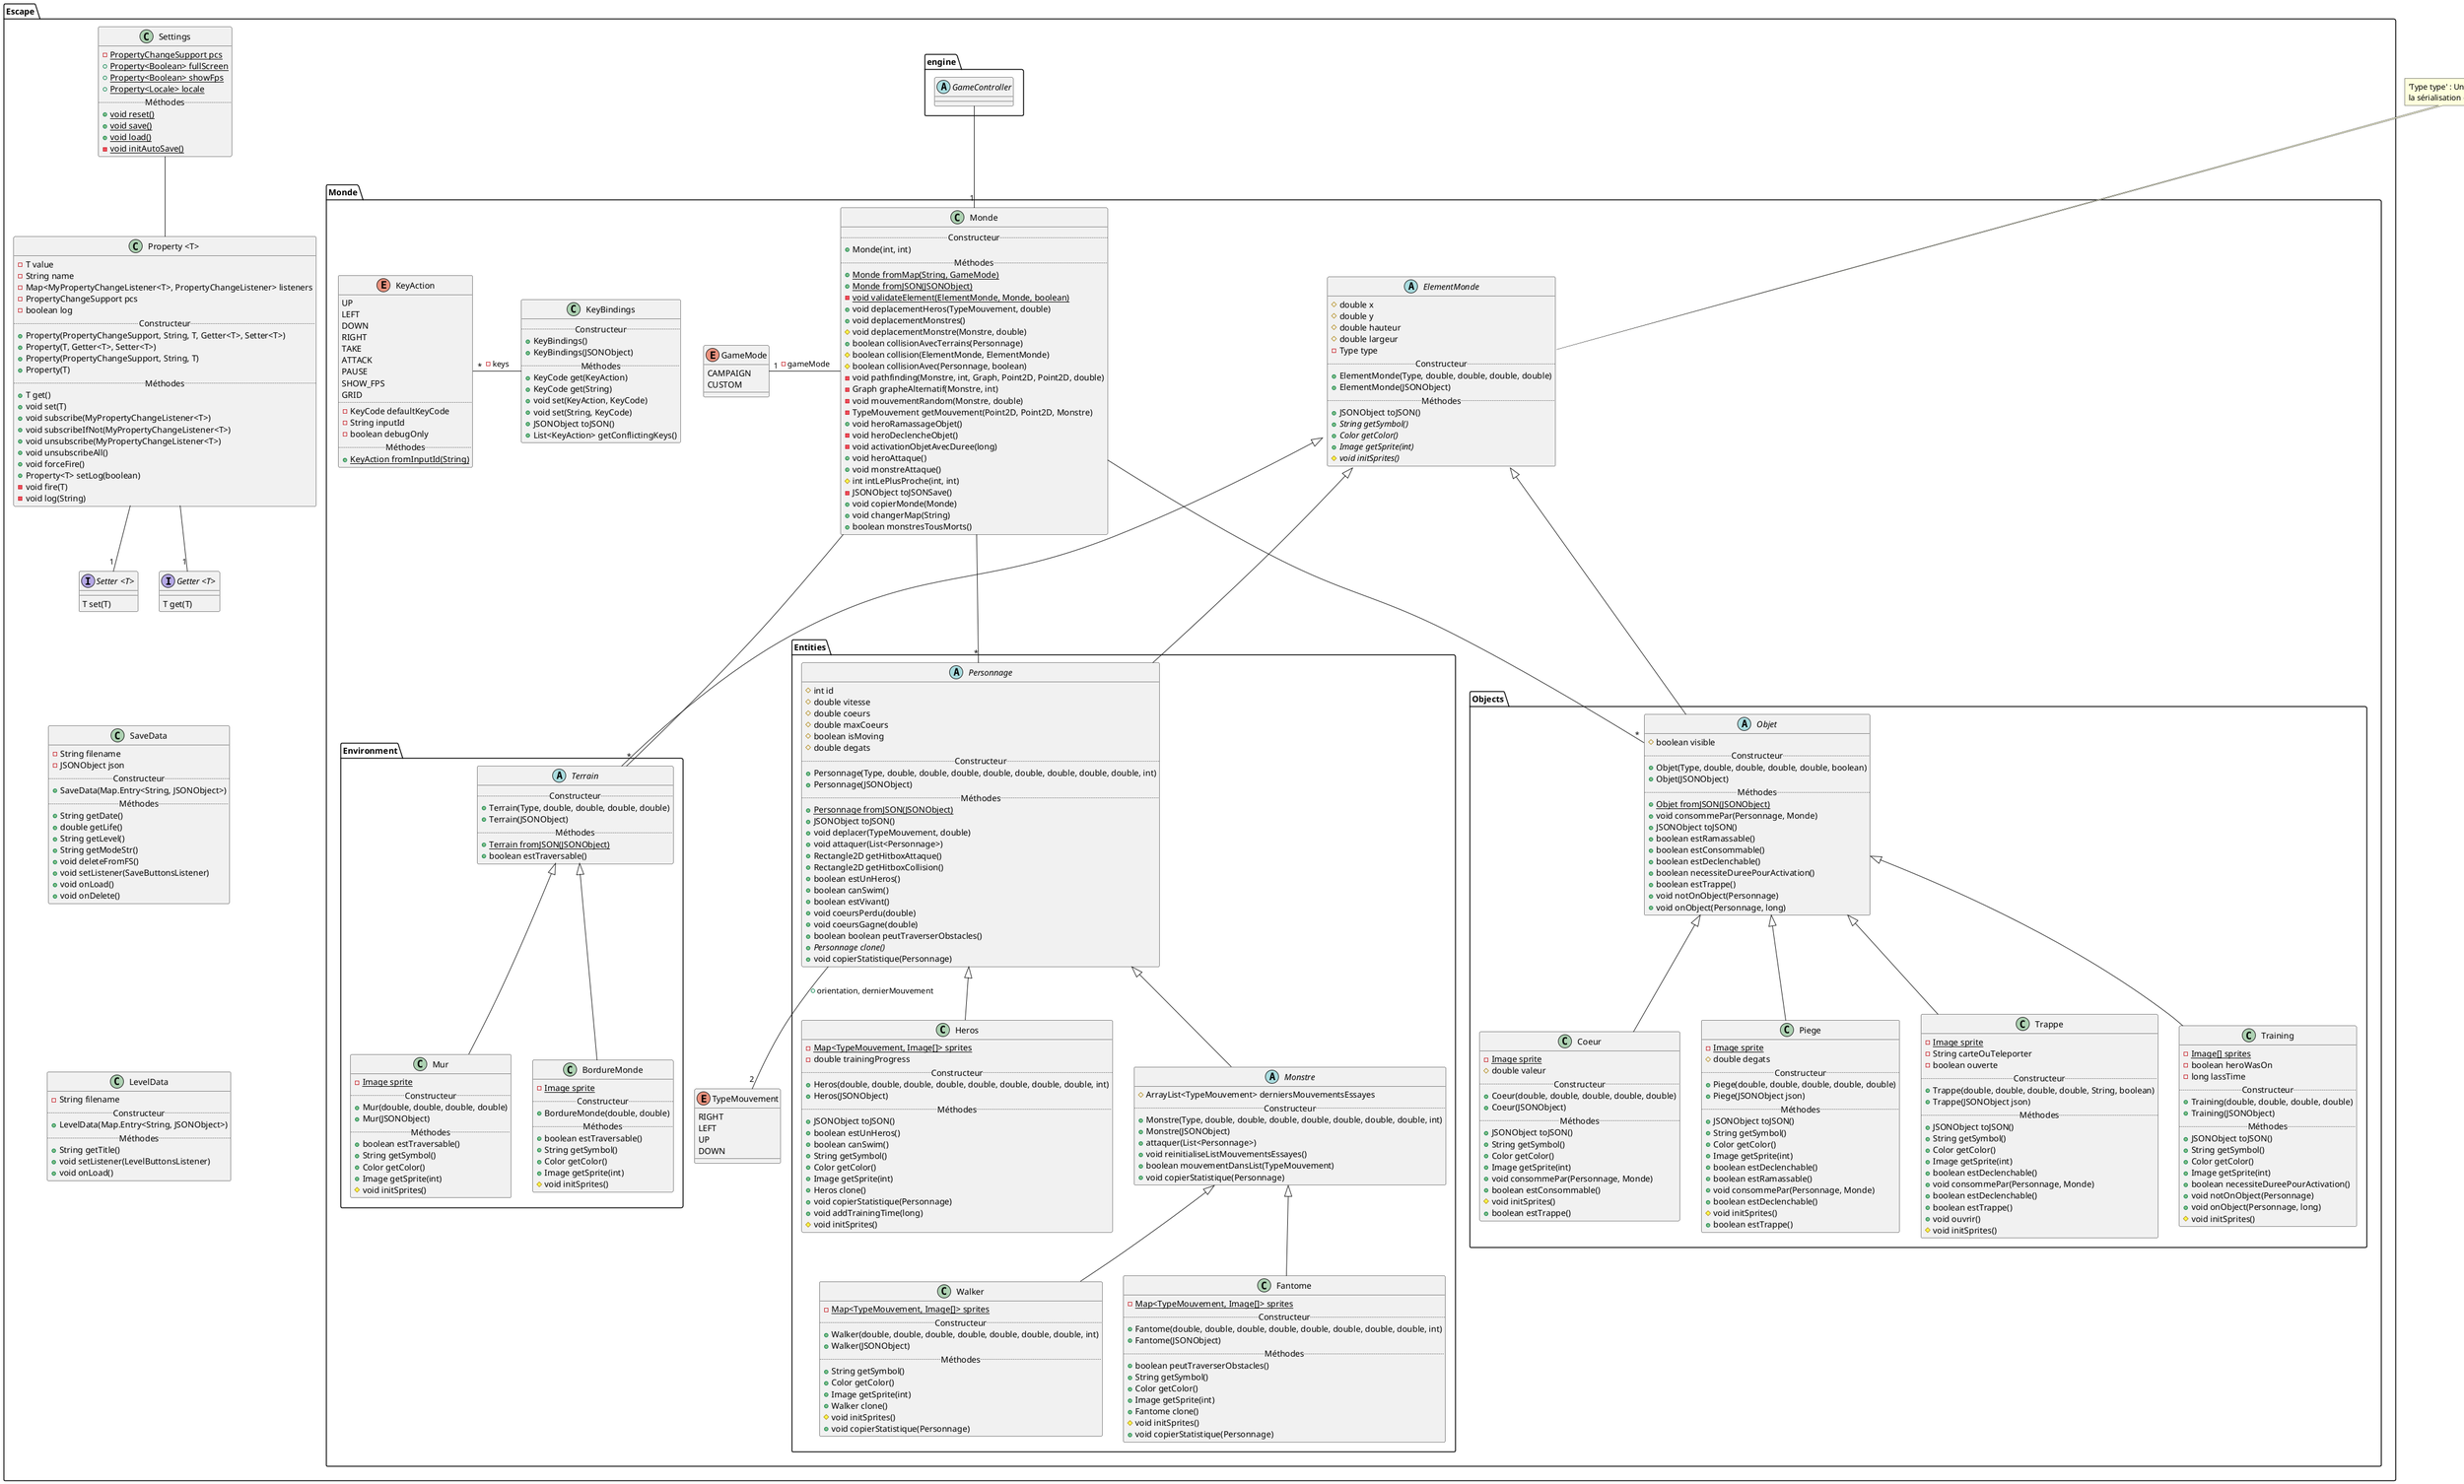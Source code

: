 @startuml
package Escape {
    package Monde {
        enum TypeMouvement{
            RIGHT
            LEFT
            UP
            DOWN
        }

        enum GameMode {
            CAMPAIGN
            CUSTOM
        }

        enum KeyAction {
            UP
            LEFT
            DOWN
            RIGHT
            TAKE
            ATTACK
            PAUSE
            SHOW_FPS
            GRID
            ..
            - KeyCode defaultKeyCode
            - String inputId
            - boolean debugOnly
            ..Méthodes..
            + {static} KeyAction fromInputId(String)
        }

        class KeyBindings {
            ..Constructeur..
            + KeyBindings()
            + KeyBindings(JSONObject)
            ..Méthodes..
            + KeyCode get(KeyAction)
            + KeyCode get(String)
            + void set(KeyAction, KeyCode)
            + void set(String, KeyCode)
            + JSONObject toJSON()
            + List<KeyAction> getConflictingKeys()
        }

        abstract class ElementMonde {
            # double x
            # double y
            # double hauteur
            # double largeur
            - Type type
            ..Constructeur..
            + ElementMonde(Type, double, double, double, double)
            + ElementMonde(JSONObject)
            ..Méthodes..
            + JSONObject toJSON()
            + {abstract} String getSymbol()
            + {abstract} Color getColor()
            + {abstract} Image getSprite(int)
            # {abstract} void initSprites()
        }

        package Environment {
            abstract class Terrain {
                ..Constructeur..
                + Terrain(Type, double, double, double, double)
                + Terrain(JSONObject)
                ..Méthodes..
                + {static} Terrain fromJSON(JSONObject)
                + boolean estTraversable()
            }

            class Mur extends Terrain {
                - {static} Image sprite
                ..Constructeur..
                + Mur(double, double, double, double)
                + Mur(JSONObject)
                ..Méthodes..
                + boolean estTraversable()
                + String getSymbol()
                + Color getColor()
                + Image getSprite(int)
                # void initSprites()
            }

            class BordureMonde extends Terrain {
                - {static} Image sprite
                ..Constructeur..
                + BordureMonde(double, double)
                ..Méthodes..
                + boolean estTraversable()
                + String getSymbol()
                + Color getColor()
                + Image getSprite(int)
                # void initSprites()
            }
        }

        package Entities {
            abstract class Personnage {
                # int id
                # double vitesse
                # double coeurs
                # double maxCoeurs
                # boolean isMoving
                # double degats
                ..Constructeur..
                + Personnage(Type, double, double, double, double, double, double, double, double, int)
                + Personnage(JSONObject)
                ..Méthodes..
                + {static} Personnage fromJSON(JSONObject)
                + JSONObject toJSON()
                + void deplacer(TypeMouvement, double)
                + void attaquer(List<Personnage>)
                + Rectangle2D getHitboxAttaque()
                + Rectangle2D getHitboxCollision()
                + boolean estUnHeros()
                + boolean canSwim()
                + boolean estVivant()
                + void coeursPerdu(double)
                + void coeursGagne(double)
                + boolean boolean peutTraverserObstacles()
                + {abstract} Personnage clone()
                + void copierStatistique(Personnage)
            }

            class Heros extends Personnage {
                - {static} Map<TypeMouvement, Image[]> sprites
                - double trainingProgress
                ..Constructeur..
                + Heros(double, double, double, double, double, double, double, double, int)
                + Heros(JSONObject)
                ..Méthodes..
                + JSONObject toJSON()
                + boolean estUnHeros()
                + boolean canSwim()
                + String getSymbol()
                + Color getColor()
                + Image getSprite(int)
                + Heros clone()
                + void copierStatistique(Personnage)
                + void addTrainingTime(long)
                # void initSprites()
            }

            abstract class Monstre extends Personnage {
                # ArrayList<TypeMouvement> derniersMouvementsEssayes
                ..Constructeur..
                + Monstre(Type, double, double, double, double, double, double, double, int)
                + Monstre(JSONObject)
                + attaquer(List<Personnage>)
                + void reinitialiseListMouvementsEssayes()
                + boolean mouvementDansList(TypeMouvement)
                + void copierStatistique(Personnage)
            }

            class Walker extends Monstre {
                - {static} Map<TypeMouvement, Image[]> sprites
                ..Constructeur..
                + Walker(double, double, double, double, double, double, double, int)
                + Walker(JSONObject)
                ..Méthodes..
                + String getSymbol()
                + Color getColor()
                + Image getSprite(int)
                + Walker clone()
                # void initSprites()
                + void copierStatistique(Personnage)
            }

            class Fantome extends Monstre {
                - {static} Map<TypeMouvement, Image[]> sprites
                ..Constructeur..
                + Fantome(double, double, double, double, double, double, double, double, int)
                + Fantome(JSONObject)
                ..Méthodes..
                + boolean peutTraverserObstacles()
                + String getSymbol()
                + Color getColor()
                + Image getSprite(int)
                + Fantome clone()
                # void initSprites()
                + void copierStatistique(Personnage)
            }
        }
        package Objects {
            abstract class Objet {
                # boolean visible
                ..Constructeur..
                + Objet(Type, double, double, double, double, boolean)
                + Objet(JSONObject)
                ..Méthodes..
                + {static} Objet fromJSON(JSONObject)
                + void consommePar(Personnage, Monde)
                + JSONObject toJSON()
                + boolean estRamassable()
                + boolean estConsommable()
                + boolean estDeclenchable()
                + boolean necessiteDureePourActivation()
                + boolean estTrappe()
                + void notOnObject(Personnage)
                + void onObject(Personnage, long)
            }

            class Coeur extends Objet {
                - {static} Image sprite
                # double valeur
                ..Constructeur..
                + Coeur(double, double, double, double, double)
                + Coeur(JSONObject)
                ..Méthodes..
                + JSONObject toJSON()
                + String getSymbol()
                + Color getColor()
                + Image getSprite(int)
                + void consommePar(Personnage, Monde)
                + boolean estConsommable()
                # void initSprites()
                + boolean estTrappe()
            }

            class Piege extends Objet {
                - {static} Image sprite
                # double degats
                ..Constructeur..
                + Piege(double, double, double, double, double)
                + Piege(JSONObject json)
                ..Méthodes..
                + JSONObject toJSON()
                + String getSymbol()
                + Color getColor()
                + Image getSprite(int)
                + boolean estDeclenchable()
                + boolean estRamassable()
                + void consommePar(Personnage, Monde)
                + boolean estDeclenchable()
                # void initSprites()
                + boolean estTrappe()
            }

            class Trappe extends Objet {
                - {static} Image sprite
                - String carteOuTeleporter
                - boolean ouverte
                ..Constructeur..
                + Trappe(double, double, double, double, String, boolean)
                + Trappe(JSONObject json)
                ..Méthodes..
                + JSONObject toJSON()
                + String getSymbol()
                + Color getColor()
                + Image getSprite(int)
                + boolean estDeclenchable()
                + void consommePar(Personnage, Monde)
                + boolean estDeclenchable()
                + boolean estTrappe()
                + void ouvrir()
                # void initSprites()
            }

            class Training extends Objet {
                - {static} Image[] sprites
                - boolean heroWasOn
                - long lassTime
                ..Constructeur..
                + Training(double, double, double, double)
                + Training(JSONObject)
                ..Méthodes..
                + JSONObject toJSON()
                + String getSymbol()
                + Color getColor()
                + Image getSprite(int)
                + boolean necessiteDureePourActivation()
                + void notOnObject(Personnage)
                + void onObject(Personnage, long)
                # void initSprites()
            }
        }

        class Monde {
            ..Constructeur..
            + Monde(int, int)
            ..Méthodes..
            + {static} Monde fromMap(String, GameMode)
            + {static} Monde fromJSON(JSONObject)
            - {static} void validateElement(ElementMonde, Monde, boolean)
            + void deplacementHeros(TypeMouvement, double)
            + void deplacementMonstres()
            # void deplacementMonstre(Monstre, double)
            + boolean collisionAvecTerrains(Personnage)
            # boolean collision(ElementMonde, ElementMonde)
            # boolean collisionAvec(Personnage, boolean)
            - void pathfinding(Monstre, int, Graph, Point2D, Point2D, double)
            - Graph grapheAlternatif(Monstre, int)
            - void mouvementRandom(Monstre, double)
            - TypeMouvement getMouvement(Point2D, Point2D, Monstre)
            + void heroRamassageObjet()
            - void heroDeclencheObjet()
            - void activationObjetAvecDuree(long)
            + void heroAttaque()
            + void monstreAttaque()
            # int intLePlusProche(int, int)
            - JSONObject toJSONSave()
            + void copierMonde(Monde)
            + void changerMap(String)
            + boolean monstresTousMorts()
        }
    }

    package engine {
        abstract class GameController
    }

    class LevelData {
        - String filename
        ..Constructeur..
        + LevelData(Map.Entry<String, JSONObject>)
        ..Méthodes..
        + String getTitle()
        + void setListener(LevelButtonsListener)
        + void onLoad()
    }

    class SaveData {
        - String filename
        - JSONObject json
        ..Constructeur..
        + SaveData(Map.Entry<String, JSONObject>)
        ..Méthodes..
        + String getDate()
        + double getLife()
        + String getLevel()
        + String getModeStr()
        + void deleteFromFS()
        + void setListener(SaveButtonsListener)
        + void onLoad()
        + void onDelete()
    }

    class Settings {
        - {static} PropertyChangeSupport pcs
        + {static} Property<Boolean> fullScreen
        + {static} Property<Boolean> showFps
        + {static} Property<Locale> locale
        ..Méthodes..
        + {static} void reset()
        + {static} void save()
        + {static} void load()
        - {static} void initAutoSave()
    }

    class "Property <T> " as Property {
        - T value
        - String name
        - Map<MyPropertyChangeListener<T>, PropertyChangeListener> listeners
        - PropertyChangeSupport pcs
        - boolean log
        ..Constructeur..
        + Property(PropertyChangeSupport, String, T, Getter<T>, Setter<T>)
        + Property(T, Getter<T>, Setter<T>)
        + Property(PropertyChangeSupport, String, T)
        + Property(T)
        ..Méthodes..
        + T get()
        + void set(T)
        + void subscribe(MyPropertyChangeListener<T>)
        + void subscribeIfNot(MyPropertyChangeListener<T>)
        + void unsubscribe(MyPropertyChangeListener<T>)
        + void unsubscribeAll()
        + void forceFire()
        + Property<T> setLog(boolean)
        - void fire(T)
        - void log(String)
    }

    interface "Getter <T> " as Getter {
        T get(T)
    }

    interface "Setter <T> " as Setter {
        T set(T)
    }
}

note "'Type type' : Uniquement pour\nla sérialisation en JSON." as N_json
N_json .. ElementMonde::Type

Escape.Monde.Monde -left- "1" GameMode : - gameMode
KeyBindings -left- "*" KeyAction : - keys
Personnage --"2" TypeMouvement : + orientation, dernierMouvement

Personnage -up--|> ElementMonde
Terrain -up--|> ElementMonde
Objet -up--|> ElementMonde
Escape.Monde.Monde --- "*" Personnage
Escape.Monde.Monde --- "*" Terrain
Escape.Monde.Monde --- "*" Objet


' settings
Settings -- Property
Property --"1" Getter
Property --"1" Setter


GameController -- "1" Escape.Monde.Monde


' force layout
SaveData -up[hidden]- Getter
SaveData -up[hidden]- Setter
LevelData -up[hidden]- SaveData
GameMode -left[hidden]- KeyBindings
KeyAction -left[hidden]- Property


@enduml
